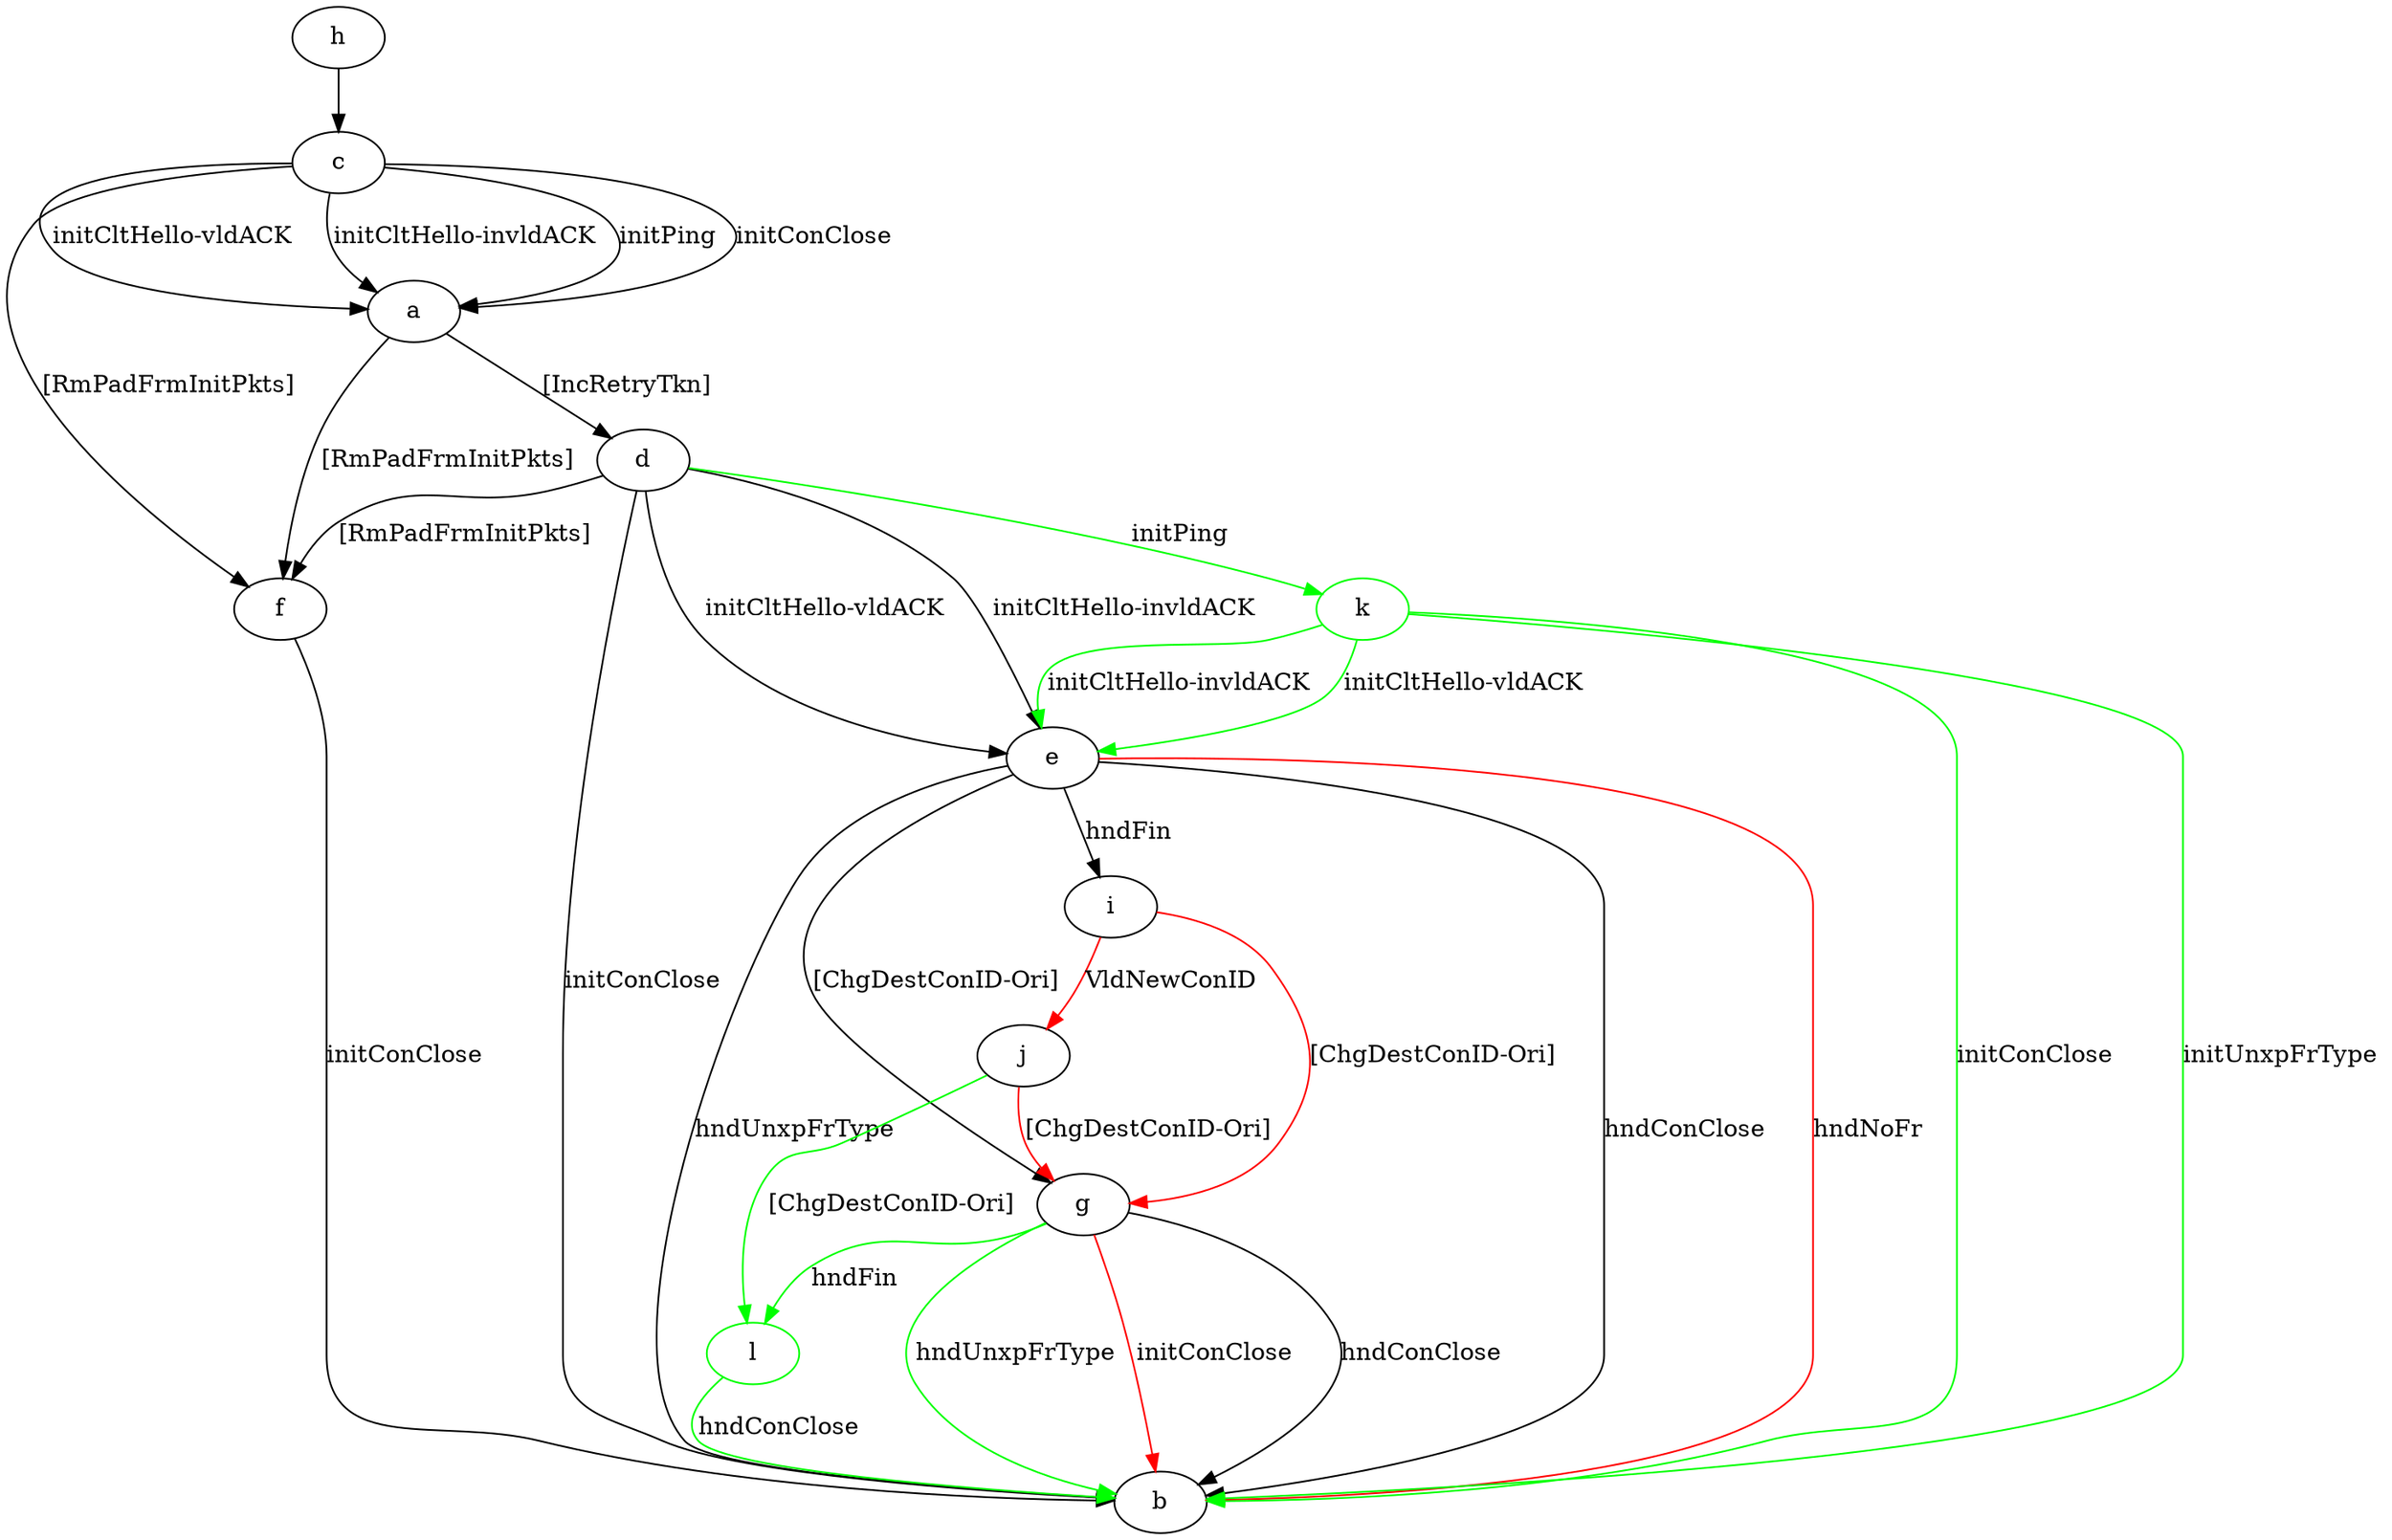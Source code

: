 digraph "" {
	a -> d	[key=0,
		label="[IncRetryTkn] "];
	a -> f	[key=0,
		label="[RmPadFrmInitPkts] "];
	c -> a	[key=0,
		label="initPing "];
	c -> a	[key=1,
		label="initConClose "];
	c -> a	[key=2,
		label="initCltHello-vldACK "];
	c -> a	[key=3,
		label="initCltHello-invldACK "];
	c -> f	[key=0,
		label="[RmPadFrmInitPkts] "];
	d -> b	[key=0,
		label="initConClose "];
	d -> e	[key=0,
		label="initCltHello-vldACK "];
	d -> e	[key=1,
		label="initCltHello-invldACK "];
	d -> f	[key=0,
		label="[RmPadFrmInitPkts] "];
	k	[color=green];
	d -> k	[key=0,
		color=green,
		label="initPing "];
	e -> b	[key=0,
		label="hndUnxpFrType "];
	e -> b	[key=1,
		label="hndConClose "];
	e -> b	[key=2,
		color=red,
		label="hndNoFr "];
	e -> g	[key=0,
		label="[ChgDestConID-Ori] "];
	e -> i	[key=0,
		label="hndFin "];
	f -> b	[key=0,
		label="initConClose "];
	g -> b	[key=0,
		label="hndConClose "];
	g -> b	[key=1,
		color=green,
		label="hndUnxpFrType "];
	g -> b	[key=2,
		color=red,
		label="initConClose "];
	l	[color=green];
	g -> l	[key=0,
		color=green,
		label="hndFin "];
	h -> c	[key=0];
	i -> g	[key=0,
		color=red,
		label="[ChgDestConID-Ori] "];
	i -> j	[key=0,
		color=red,
		label="VldNewConID "];
	j -> g	[key=0,
		color=red,
		label="[ChgDestConID-Ori] "];
	j -> l	[key=0,
		color=green,
		label="[ChgDestConID-Ori] "];
	k -> b	[key=0,
		color=green,
		label="initConClose "];
	k -> b	[key=1,
		color=green,
		label="initUnxpFrType "];
	k -> e	[key=0,
		color=green,
		label="initCltHello-vldACK "];
	k -> e	[key=1,
		color=green,
		label="initCltHello-invldACK "];
	l -> b	[key=0,
		color=green,
		label="hndConClose "];
}
